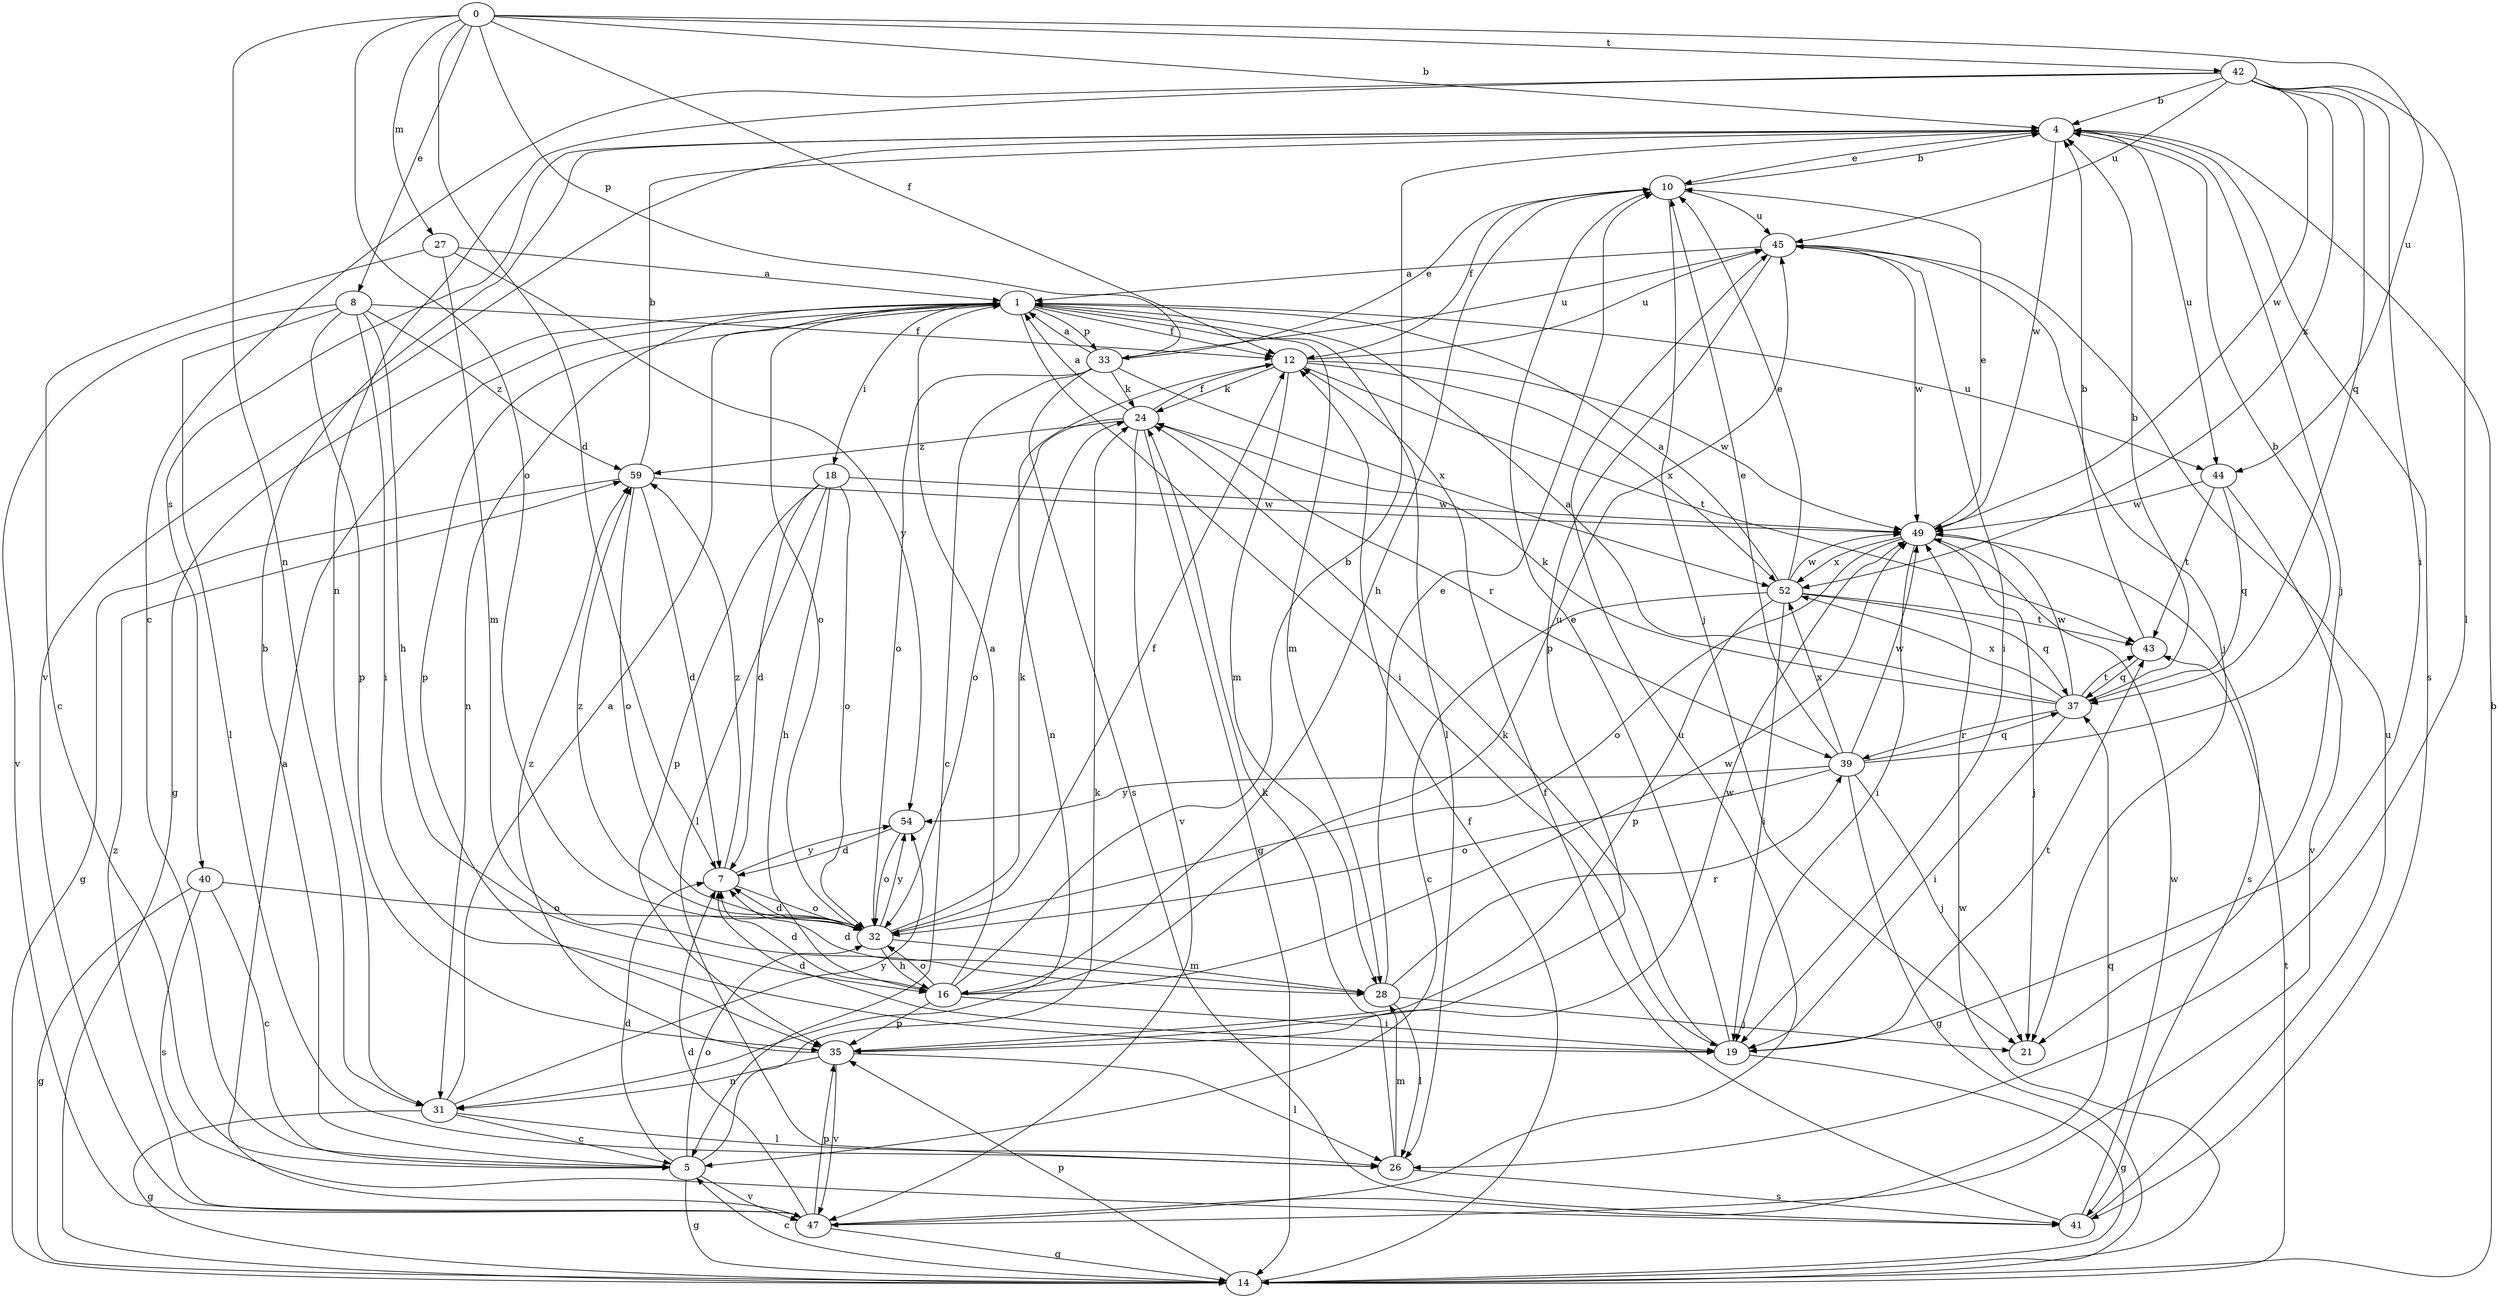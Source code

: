 strict digraph  {
0;
1;
4;
5;
7;
8;
10;
12;
14;
16;
18;
19;
21;
24;
26;
27;
28;
31;
32;
33;
35;
37;
39;
40;
41;
42;
43;
44;
45;
47;
49;
52;
54;
59;
0 -> 4  [label=b];
0 -> 7  [label=d];
0 -> 8  [label=e];
0 -> 12  [label=f];
0 -> 27  [label=m];
0 -> 31  [label=n];
0 -> 32  [label=o];
0 -> 33  [label=p];
0 -> 42  [label=t];
0 -> 44  [label=u];
1 -> 12  [label=f];
1 -> 14  [label=g];
1 -> 18  [label=i];
1 -> 19  [label=i];
1 -> 26  [label=l];
1 -> 28  [label=m];
1 -> 31  [label=n];
1 -> 32  [label=o];
1 -> 33  [label=p];
1 -> 35  [label=p];
1 -> 44  [label=u];
4 -> 10  [label=e];
4 -> 21  [label=j];
4 -> 40  [label=s];
4 -> 41  [label=s];
4 -> 44  [label=u];
4 -> 47  [label=v];
4 -> 49  [label=w];
5 -> 4  [label=b];
5 -> 7  [label=d];
5 -> 14  [label=g];
5 -> 24  [label=k];
5 -> 32  [label=o];
5 -> 47  [label=v];
7 -> 32  [label=o];
7 -> 54  [label=y];
7 -> 59  [label=z];
8 -> 12  [label=f];
8 -> 16  [label=h];
8 -> 19  [label=i];
8 -> 26  [label=l];
8 -> 35  [label=p];
8 -> 47  [label=v];
8 -> 59  [label=z];
10 -> 4  [label=b];
10 -> 12  [label=f];
10 -> 16  [label=h];
10 -> 21  [label=j];
10 -> 45  [label=u];
12 -> 24  [label=k];
12 -> 28  [label=m];
12 -> 31  [label=n];
12 -> 43  [label=t];
12 -> 45  [label=u];
12 -> 49  [label=w];
12 -> 52  [label=x];
14 -> 4  [label=b];
14 -> 5  [label=c];
14 -> 12  [label=f];
14 -> 35  [label=p];
14 -> 43  [label=t];
14 -> 49  [label=w];
16 -> 1  [label=a];
16 -> 4  [label=b];
16 -> 7  [label=d];
16 -> 19  [label=i];
16 -> 32  [label=o];
16 -> 35  [label=p];
16 -> 45  [label=u];
16 -> 49  [label=w];
18 -> 7  [label=d];
18 -> 16  [label=h];
18 -> 26  [label=l];
18 -> 32  [label=o];
18 -> 35  [label=p];
18 -> 49  [label=w];
19 -> 7  [label=d];
19 -> 10  [label=e];
19 -> 14  [label=g];
19 -> 24  [label=k];
19 -> 43  [label=t];
24 -> 1  [label=a];
24 -> 12  [label=f];
24 -> 14  [label=g];
24 -> 32  [label=o];
24 -> 39  [label=r];
24 -> 47  [label=v];
24 -> 59  [label=z];
26 -> 24  [label=k];
26 -> 28  [label=m];
26 -> 41  [label=s];
27 -> 1  [label=a];
27 -> 5  [label=c];
27 -> 28  [label=m];
27 -> 54  [label=y];
28 -> 7  [label=d];
28 -> 10  [label=e];
28 -> 21  [label=j];
28 -> 26  [label=l];
28 -> 39  [label=r];
31 -> 1  [label=a];
31 -> 5  [label=c];
31 -> 14  [label=g];
31 -> 26  [label=l];
31 -> 54  [label=y];
32 -> 7  [label=d];
32 -> 12  [label=f];
32 -> 16  [label=h];
32 -> 24  [label=k];
32 -> 28  [label=m];
32 -> 54  [label=y];
32 -> 59  [label=z];
33 -> 1  [label=a];
33 -> 5  [label=c];
33 -> 10  [label=e];
33 -> 24  [label=k];
33 -> 32  [label=o];
33 -> 41  [label=s];
33 -> 45  [label=u];
33 -> 52  [label=x];
35 -> 26  [label=l];
35 -> 31  [label=n];
35 -> 47  [label=v];
35 -> 49  [label=w];
35 -> 59  [label=z];
37 -> 1  [label=a];
37 -> 4  [label=b];
37 -> 19  [label=i];
37 -> 24  [label=k];
37 -> 39  [label=r];
37 -> 43  [label=t];
37 -> 49  [label=w];
37 -> 52  [label=x];
39 -> 4  [label=b];
39 -> 10  [label=e];
39 -> 14  [label=g];
39 -> 21  [label=j];
39 -> 32  [label=o];
39 -> 37  [label=q];
39 -> 49  [label=w];
39 -> 52  [label=x];
39 -> 54  [label=y];
40 -> 5  [label=c];
40 -> 14  [label=g];
40 -> 32  [label=o];
40 -> 41  [label=s];
41 -> 12  [label=f];
41 -> 45  [label=u];
41 -> 49  [label=w];
42 -> 4  [label=b];
42 -> 5  [label=c];
42 -> 19  [label=i];
42 -> 26  [label=l];
42 -> 31  [label=n];
42 -> 37  [label=q];
42 -> 45  [label=u];
42 -> 49  [label=w];
42 -> 52  [label=x];
43 -> 4  [label=b];
43 -> 37  [label=q];
44 -> 37  [label=q];
44 -> 43  [label=t];
44 -> 47  [label=v];
44 -> 49  [label=w];
45 -> 1  [label=a];
45 -> 19  [label=i];
45 -> 21  [label=j];
45 -> 35  [label=p];
45 -> 49  [label=w];
47 -> 1  [label=a];
47 -> 7  [label=d];
47 -> 14  [label=g];
47 -> 35  [label=p];
47 -> 37  [label=q];
47 -> 45  [label=u];
47 -> 59  [label=z];
49 -> 10  [label=e];
49 -> 19  [label=i];
49 -> 21  [label=j];
49 -> 32  [label=o];
49 -> 41  [label=s];
49 -> 52  [label=x];
52 -> 1  [label=a];
52 -> 5  [label=c];
52 -> 10  [label=e];
52 -> 19  [label=i];
52 -> 35  [label=p];
52 -> 37  [label=q];
52 -> 43  [label=t];
52 -> 49  [label=w];
54 -> 7  [label=d];
54 -> 32  [label=o];
59 -> 4  [label=b];
59 -> 7  [label=d];
59 -> 14  [label=g];
59 -> 32  [label=o];
59 -> 49  [label=w];
}

